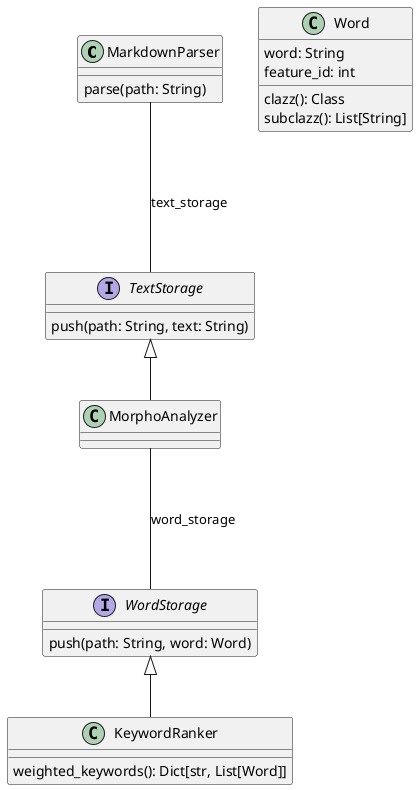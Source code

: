 @startuml
class MarkdownParser {
  parse(path: String)
}
interface TextStorage {
  push(path: String, text: String)
}
interface WordStorage {
  push(path: String, word: Word)
}
MarkdownParser --- TextStorage : text_storage
class MorphoAnalyzer
TextStorage <|-- MorphoAnalyzer
MorphoAnalyzer --- WordStorage : word_storage
class KeywordRanker {
  weighted_keywords(): Dict[str, List[Word]]
}
class Word {
  word: String
  feature_id: int
  clazz(): Class
  subclazz(): List[String]
}
WordStorage <|-- KeywordRanker
@enduml
